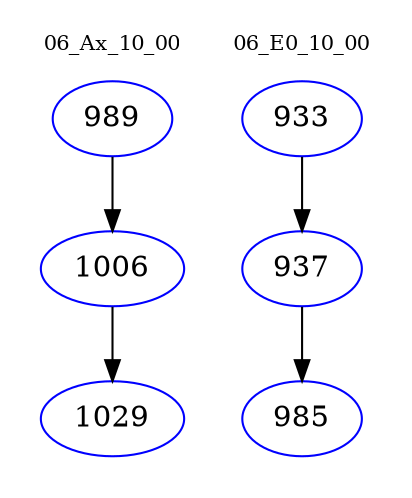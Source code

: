 digraph{
subgraph cluster_0 {
color = white
label = "06_Ax_10_00";
fontsize=10;
T0_989 [label="989", color="blue"]
T0_989 -> T0_1006 [color="black"]
T0_1006 [label="1006", color="blue"]
T0_1006 -> T0_1029 [color="black"]
T0_1029 [label="1029", color="blue"]
}
subgraph cluster_1 {
color = white
label = "06_E0_10_00";
fontsize=10;
T1_933 [label="933", color="blue"]
T1_933 -> T1_937 [color="black"]
T1_937 [label="937", color="blue"]
T1_937 -> T1_985 [color="black"]
T1_985 [label="985", color="blue"]
}
}
